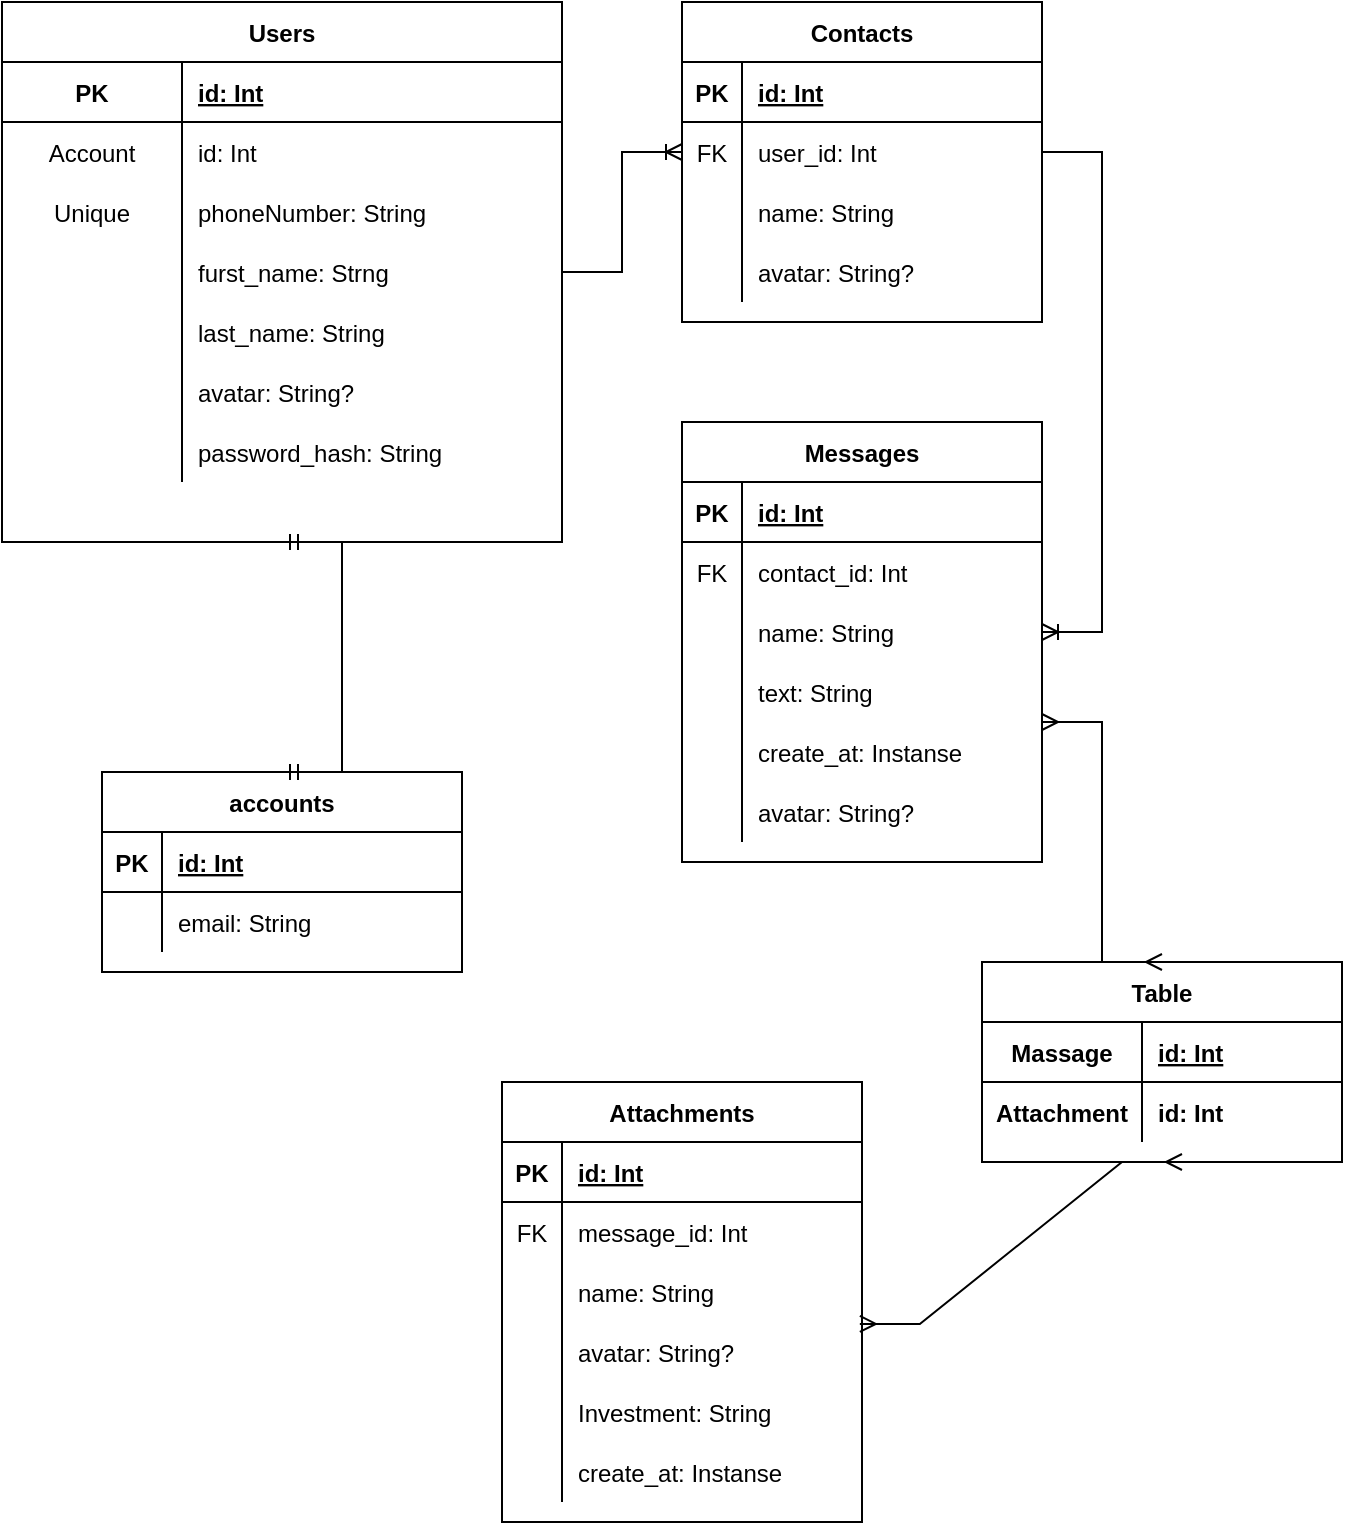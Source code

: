 <mxfile version="17.4.2" type="device"><diagram id="eAB644OWyrlvWOllyMPR" name="Страница 1"><mxGraphModel dx="1422" dy="857" grid="1" gridSize="10" guides="1" tooltips="1" connect="1" arrows="1" fold="1" page="1" pageScale="1" pageWidth="827" pageHeight="1169" math="0" shadow="0"><root><mxCell id="0"/><mxCell id="1" parent="0"/><mxCell id="RAbDIKv5C8gWfLcYeSrQ-1" value="Users" style="shape=table;startSize=30;container=1;collapsible=1;childLayout=tableLayout;fixedRows=1;rowLines=0;fontStyle=1;align=center;resizeLast=1;" vertex="1" parent="1"><mxGeometry x="40" y="100" width="280" height="270" as="geometry"/></mxCell><mxCell id="RAbDIKv5C8gWfLcYeSrQ-2" value="" style="shape=tableRow;horizontal=0;startSize=0;swimlaneHead=0;swimlaneBody=0;fillColor=none;collapsible=0;dropTarget=0;points=[[0,0.5],[1,0.5]];portConstraint=eastwest;top=0;left=0;right=0;bottom=1;" vertex="1" parent="RAbDIKv5C8gWfLcYeSrQ-1"><mxGeometry y="30" width="280" height="30" as="geometry"/></mxCell><mxCell id="RAbDIKv5C8gWfLcYeSrQ-3" value="PK" style="shape=partialRectangle;connectable=0;fillColor=none;top=0;left=0;bottom=0;right=0;fontStyle=1;overflow=hidden;" vertex="1" parent="RAbDIKv5C8gWfLcYeSrQ-2"><mxGeometry width="90" height="30" as="geometry"><mxRectangle width="90" height="30" as="alternateBounds"/></mxGeometry></mxCell><mxCell id="RAbDIKv5C8gWfLcYeSrQ-4" value="id: Int" style="shape=partialRectangle;connectable=0;fillColor=none;top=0;left=0;bottom=0;right=0;align=left;spacingLeft=6;fontStyle=5;overflow=hidden;" vertex="1" parent="RAbDIKv5C8gWfLcYeSrQ-2"><mxGeometry x="90" width="190" height="30" as="geometry"><mxRectangle width="190" height="30" as="alternateBounds"/></mxGeometry></mxCell><mxCell id="RAbDIKv5C8gWfLcYeSrQ-130" value="" style="shape=tableRow;horizontal=0;startSize=0;swimlaneHead=0;swimlaneBody=0;fillColor=none;collapsible=0;dropTarget=0;points=[[0,0.5],[1,0.5]];portConstraint=eastwest;top=0;left=0;right=0;bottom=0;" vertex="1" parent="RAbDIKv5C8gWfLcYeSrQ-1"><mxGeometry y="60" width="280" height="30" as="geometry"/></mxCell><mxCell id="RAbDIKv5C8gWfLcYeSrQ-131" value="Account" style="shape=partialRectangle;connectable=0;fillColor=none;top=0;left=0;bottom=0;right=0;editable=1;overflow=hidden;" vertex="1" parent="RAbDIKv5C8gWfLcYeSrQ-130"><mxGeometry width="90" height="30" as="geometry"><mxRectangle width="90" height="30" as="alternateBounds"/></mxGeometry></mxCell><mxCell id="RAbDIKv5C8gWfLcYeSrQ-132" value="id: Int" style="shape=partialRectangle;connectable=0;fillColor=none;top=0;left=0;bottom=0;right=0;align=left;spacingLeft=6;overflow=hidden;" vertex="1" parent="RAbDIKv5C8gWfLcYeSrQ-130"><mxGeometry x="90" width="190" height="30" as="geometry"><mxRectangle width="190" height="30" as="alternateBounds"/></mxGeometry></mxCell><mxCell id="RAbDIKv5C8gWfLcYeSrQ-15" value="" style="shape=tableRow;horizontal=0;startSize=0;swimlaneHead=0;swimlaneBody=0;fillColor=none;collapsible=0;dropTarget=0;points=[[0,0.5],[1,0.5]];portConstraint=eastwest;top=0;left=0;right=0;bottom=0;" vertex="1" parent="RAbDIKv5C8gWfLcYeSrQ-1"><mxGeometry y="90" width="280" height="30" as="geometry"/></mxCell><mxCell id="RAbDIKv5C8gWfLcYeSrQ-16" value="Unique" style="shape=partialRectangle;connectable=0;fillColor=none;top=0;left=0;bottom=0;right=0;fontStyle=0;overflow=hidden;" vertex="1" parent="RAbDIKv5C8gWfLcYeSrQ-15"><mxGeometry width="90" height="30" as="geometry"><mxRectangle width="90" height="30" as="alternateBounds"/></mxGeometry></mxCell><mxCell id="RAbDIKv5C8gWfLcYeSrQ-17" value="phoneNumber: String" style="shape=partialRectangle;connectable=0;fillColor=none;top=0;left=0;bottom=0;right=0;align=left;spacingLeft=6;fontStyle=0;overflow=hidden;" vertex="1" parent="RAbDIKv5C8gWfLcYeSrQ-15"><mxGeometry x="90" width="190" height="30" as="geometry"><mxRectangle width="190" height="30" as="alternateBounds"/></mxGeometry></mxCell><mxCell id="RAbDIKv5C8gWfLcYeSrQ-8" value="" style="shape=tableRow;horizontal=0;startSize=0;swimlaneHead=0;swimlaneBody=0;fillColor=none;collapsible=0;dropTarget=0;points=[[0,0.5],[1,0.5]];portConstraint=eastwest;top=0;left=0;right=0;bottom=0;" vertex="1" parent="RAbDIKv5C8gWfLcYeSrQ-1"><mxGeometry y="120" width="280" height="30" as="geometry"/></mxCell><mxCell id="RAbDIKv5C8gWfLcYeSrQ-9" value="" style="shape=partialRectangle;connectable=0;fillColor=none;top=0;left=0;bottom=0;right=0;editable=1;overflow=hidden;" vertex="1" parent="RAbDIKv5C8gWfLcYeSrQ-8"><mxGeometry width="90" height="30" as="geometry"><mxRectangle width="90" height="30" as="alternateBounds"/></mxGeometry></mxCell><mxCell id="RAbDIKv5C8gWfLcYeSrQ-10" value="furst_name: Strng" style="shape=partialRectangle;connectable=0;fillColor=none;top=0;left=0;bottom=0;right=0;align=left;spacingLeft=6;overflow=hidden;" vertex="1" parent="RAbDIKv5C8gWfLcYeSrQ-8"><mxGeometry x="90" width="190" height="30" as="geometry"><mxRectangle width="190" height="30" as="alternateBounds"/></mxGeometry></mxCell><mxCell id="RAbDIKv5C8gWfLcYeSrQ-11" value="" style="shape=tableRow;horizontal=0;startSize=0;swimlaneHead=0;swimlaneBody=0;fillColor=none;collapsible=0;dropTarget=0;points=[[0,0.5],[1,0.5]];portConstraint=eastwest;top=0;left=0;right=0;bottom=0;" vertex="1" parent="RAbDIKv5C8gWfLcYeSrQ-1"><mxGeometry y="150" width="280" height="30" as="geometry"/></mxCell><mxCell id="RAbDIKv5C8gWfLcYeSrQ-12" value="" style="shape=partialRectangle;connectable=0;fillColor=none;top=0;left=0;bottom=0;right=0;editable=1;overflow=hidden;" vertex="1" parent="RAbDIKv5C8gWfLcYeSrQ-11"><mxGeometry width="90" height="30" as="geometry"><mxRectangle width="90" height="30" as="alternateBounds"/></mxGeometry></mxCell><mxCell id="RAbDIKv5C8gWfLcYeSrQ-13" value="last_name: String" style="shape=partialRectangle;connectable=0;fillColor=none;top=0;left=0;bottom=0;right=0;align=left;spacingLeft=6;overflow=hidden;" vertex="1" parent="RAbDIKv5C8gWfLcYeSrQ-11"><mxGeometry x="90" width="190" height="30" as="geometry"><mxRectangle width="190" height="30" as="alternateBounds"/></mxGeometry></mxCell><mxCell id="RAbDIKv5C8gWfLcYeSrQ-19" value="" style="shape=tableRow;horizontal=0;startSize=0;swimlaneHead=0;swimlaneBody=0;fillColor=none;collapsible=0;dropTarget=0;points=[[0,0.5],[1,0.5]];portConstraint=eastwest;top=0;left=0;right=0;bottom=0;" vertex="1" parent="RAbDIKv5C8gWfLcYeSrQ-1"><mxGeometry y="180" width="280" height="30" as="geometry"/></mxCell><mxCell id="RAbDIKv5C8gWfLcYeSrQ-20" value="" style="shape=partialRectangle;connectable=0;fillColor=none;top=0;left=0;bottom=0;right=0;editable=1;overflow=hidden;" vertex="1" parent="RAbDIKv5C8gWfLcYeSrQ-19"><mxGeometry width="90" height="30" as="geometry"><mxRectangle width="90" height="30" as="alternateBounds"/></mxGeometry></mxCell><mxCell id="RAbDIKv5C8gWfLcYeSrQ-21" value="avatar: String?" style="shape=partialRectangle;connectable=0;fillColor=none;top=0;left=0;bottom=0;right=0;align=left;spacingLeft=6;overflow=hidden;" vertex="1" parent="RAbDIKv5C8gWfLcYeSrQ-19"><mxGeometry x="90" width="190" height="30" as="geometry"><mxRectangle width="190" height="30" as="alternateBounds"/></mxGeometry></mxCell><mxCell id="RAbDIKv5C8gWfLcYeSrQ-23" value="" style="shape=tableRow;horizontal=0;startSize=0;swimlaneHead=0;swimlaneBody=0;fillColor=none;collapsible=0;dropTarget=0;points=[[0,0.5],[1,0.5]];portConstraint=eastwest;top=0;left=0;right=0;bottom=0;" vertex="1" parent="RAbDIKv5C8gWfLcYeSrQ-1"><mxGeometry y="210" width="280" height="30" as="geometry"/></mxCell><mxCell id="RAbDIKv5C8gWfLcYeSrQ-24" value="" style="shape=partialRectangle;connectable=0;fillColor=none;top=0;left=0;bottom=0;right=0;editable=1;overflow=hidden;" vertex="1" parent="RAbDIKv5C8gWfLcYeSrQ-23"><mxGeometry width="90" height="30" as="geometry"><mxRectangle width="90" height="30" as="alternateBounds"/></mxGeometry></mxCell><mxCell id="RAbDIKv5C8gWfLcYeSrQ-25" value="password_hash: String" style="shape=partialRectangle;connectable=0;fillColor=none;top=0;left=0;bottom=0;right=0;align=left;spacingLeft=6;overflow=hidden;" vertex="1" parent="RAbDIKv5C8gWfLcYeSrQ-23"><mxGeometry x="90" width="190" height="30" as="geometry"><mxRectangle width="190" height="30" as="alternateBounds"/></mxGeometry></mxCell><mxCell id="RAbDIKv5C8gWfLcYeSrQ-26" value="Contacts" style="shape=table;startSize=30;container=1;collapsible=1;childLayout=tableLayout;fixedRows=1;rowLines=0;fontStyle=1;align=center;resizeLast=1;" vertex="1" parent="1"><mxGeometry x="380" y="100" width="180" height="160" as="geometry"/></mxCell><mxCell id="RAbDIKv5C8gWfLcYeSrQ-27" value="" style="shape=tableRow;horizontal=0;startSize=0;swimlaneHead=0;swimlaneBody=0;fillColor=none;collapsible=0;dropTarget=0;points=[[0,0.5],[1,0.5]];portConstraint=eastwest;top=0;left=0;right=0;bottom=1;" vertex="1" parent="RAbDIKv5C8gWfLcYeSrQ-26"><mxGeometry y="30" width="180" height="30" as="geometry"/></mxCell><mxCell id="RAbDIKv5C8gWfLcYeSrQ-28" value="PK" style="shape=partialRectangle;connectable=0;fillColor=none;top=0;left=0;bottom=0;right=0;fontStyle=1;overflow=hidden;" vertex="1" parent="RAbDIKv5C8gWfLcYeSrQ-27"><mxGeometry width="30" height="30" as="geometry"><mxRectangle width="30" height="30" as="alternateBounds"/></mxGeometry></mxCell><mxCell id="RAbDIKv5C8gWfLcYeSrQ-29" value="id: Int" style="shape=partialRectangle;connectable=0;fillColor=none;top=0;left=0;bottom=0;right=0;align=left;spacingLeft=6;fontStyle=5;overflow=hidden;" vertex="1" parent="RAbDIKv5C8gWfLcYeSrQ-27"><mxGeometry x="30" width="150" height="30" as="geometry"><mxRectangle width="150" height="30" as="alternateBounds"/></mxGeometry></mxCell><mxCell id="RAbDIKv5C8gWfLcYeSrQ-82" value="" style="shape=tableRow;horizontal=0;startSize=0;swimlaneHead=0;swimlaneBody=0;fillColor=none;collapsible=0;dropTarget=0;points=[[0,0.5],[1,0.5]];portConstraint=eastwest;top=0;left=0;right=0;bottom=0;" vertex="1" parent="RAbDIKv5C8gWfLcYeSrQ-26"><mxGeometry y="60" width="180" height="30" as="geometry"/></mxCell><mxCell id="RAbDIKv5C8gWfLcYeSrQ-83" value="FK" style="shape=partialRectangle;connectable=0;fillColor=none;top=0;left=0;bottom=0;right=0;fontStyle=0;overflow=hidden;" vertex="1" parent="RAbDIKv5C8gWfLcYeSrQ-82"><mxGeometry width="30" height="30" as="geometry"><mxRectangle width="30" height="30" as="alternateBounds"/></mxGeometry></mxCell><mxCell id="RAbDIKv5C8gWfLcYeSrQ-84" value="user_id: Int" style="shape=partialRectangle;connectable=0;fillColor=none;top=0;left=0;bottom=0;right=0;align=left;spacingLeft=6;fontStyle=0;overflow=hidden;" vertex="1" parent="RAbDIKv5C8gWfLcYeSrQ-82"><mxGeometry x="30" width="150" height="30" as="geometry"><mxRectangle width="150" height="30" as="alternateBounds"/></mxGeometry></mxCell><mxCell id="RAbDIKv5C8gWfLcYeSrQ-30" value="" style="shape=tableRow;horizontal=0;startSize=0;swimlaneHead=0;swimlaneBody=0;fillColor=none;collapsible=0;dropTarget=0;points=[[0,0.5],[1,0.5]];portConstraint=eastwest;top=0;left=0;right=0;bottom=0;" vertex="1" parent="RAbDIKv5C8gWfLcYeSrQ-26"><mxGeometry y="90" width="180" height="30" as="geometry"/></mxCell><mxCell id="RAbDIKv5C8gWfLcYeSrQ-31" value="" style="shape=partialRectangle;connectable=0;fillColor=none;top=0;left=0;bottom=0;right=0;editable=1;overflow=hidden;" vertex="1" parent="RAbDIKv5C8gWfLcYeSrQ-30"><mxGeometry width="30" height="30" as="geometry"><mxRectangle width="30" height="30" as="alternateBounds"/></mxGeometry></mxCell><mxCell id="RAbDIKv5C8gWfLcYeSrQ-32" value="name: String" style="shape=partialRectangle;connectable=0;fillColor=none;top=0;left=0;bottom=0;right=0;align=left;spacingLeft=6;overflow=hidden;" vertex="1" parent="RAbDIKv5C8gWfLcYeSrQ-30"><mxGeometry x="30" width="150" height="30" as="geometry"><mxRectangle width="150" height="30" as="alternateBounds"/></mxGeometry></mxCell><mxCell id="RAbDIKv5C8gWfLcYeSrQ-33" value="" style="shape=tableRow;horizontal=0;startSize=0;swimlaneHead=0;swimlaneBody=0;fillColor=none;collapsible=0;dropTarget=0;points=[[0,0.5],[1,0.5]];portConstraint=eastwest;top=0;left=0;right=0;bottom=0;" vertex="1" parent="RAbDIKv5C8gWfLcYeSrQ-26"><mxGeometry y="120" width="180" height="30" as="geometry"/></mxCell><mxCell id="RAbDIKv5C8gWfLcYeSrQ-34" value="" style="shape=partialRectangle;connectable=0;fillColor=none;top=0;left=0;bottom=0;right=0;editable=1;overflow=hidden;" vertex="1" parent="RAbDIKv5C8gWfLcYeSrQ-33"><mxGeometry width="30" height="30" as="geometry"><mxRectangle width="30" height="30" as="alternateBounds"/></mxGeometry></mxCell><mxCell id="RAbDIKv5C8gWfLcYeSrQ-35" value="avatar: String?" style="shape=partialRectangle;connectable=0;fillColor=none;top=0;left=0;bottom=0;right=0;align=left;spacingLeft=6;overflow=hidden;" vertex="1" parent="RAbDIKv5C8gWfLcYeSrQ-33"><mxGeometry x="30" width="150" height="30" as="geometry"><mxRectangle width="150" height="30" as="alternateBounds"/></mxGeometry></mxCell><mxCell id="RAbDIKv5C8gWfLcYeSrQ-39" value="Messages" style="shape=table;startSize=30;container=1;collapsible=1;childLayout=tableLayout;fixedRows=1;rowLines=0;fontStyle=1;align=center;resizeLast=1;" vertex="1" parent="1"><mxGeometry x="380" y="310" width="180" height="220" as="geometry"/></mxCell><mxCell id="RAbDIKv5C8gWfLcYeSrQ-40" value="" style="shape=tableRow;horizontal=0;startSize=0;swimlaneHead=0;swimlaneBody=0;fillColor=none;collapsible=0;dropTarget=0;points=[[0,0.5],[1,0.5]];portConstraint=eastwest;top=0;left=0;right=0;bottom=1;" vertex="1" parent="RAbDIKv5C8gWfLcYeSrQ-39"><mxGeometry y="30" width="180" height="30" as="geometry"/></mxCell><mxCell id="RAbDIKv5C8gWfLcYeSrQ-41" value="PK" style="shape=partialRectangle;connectable=0;fillColor=none;top=0;left=0;bottom=0;right=0;fontStyle=1;overflow=hidden;" vertex="1" parent="RAbDIKv5C8gWfLcYeSrQ-40"><mxGeometry width="30" height="30" as="geometry"><mxRectangle width="30" height="30" as="alternateBounds"/></mxGeometry></mxCell><mxCell id="RAbDIKv5C8gWfLcYeSrQ-42" value="id: Int" style="shape=partialRectangle;connectable=0;fillColor=none;top=0;left=0;bottom=0;right=0;align=left;spacingLeft=6;fontStyle=5;overflow=hidden;" vertex="1" parent="RAbDIKv5C8gWfLcYeSrQ-40"><mxGeometry x="30" width="150" height="30" as="geometry"><mxRectangle width="150" height="30" as="alternateBounds"/></mxGeometry></mxCell><mxCell id="RAbDIKv5C8gWfLcYeSrQ-89" value="" style="shape=tableRow;horizontal=0;startSize=0;swimlaneHead=0;swimlaneBody=0;fillColor=none;collapsible=0;dropTarget=0;points=[[0,0.5],[1,0.5]];portConstraint=eastwest;top=0;left=0;right=0;bottom=0;" vertex="1" parent="RAbDIKv5C8gWfLcYeSrQ-39"><mxGeometry y="60" width="180" height="30" as="geometry"/></mxCell><mxCell id="RAbDIKv5C8gWfLcYeSrQ-90" value="FK" style="shape=partialRectangle;connectable=0;fillColor=none;top=0;left=0;bottom=0;right=0;fontStyle=0;overflow=hidden;" vertex="1" parent="RAbDIKv5C8gWfLcYeSrQ-89"><mxGeometry width="30" height="30" as="geometry"><mxRectangle width="30" height="30" as="alternateBounds"/></mxGeometry></mxCell><mxCell id="RAbDIKv5C8gWfLcYeSrQ-91" value="contact_id: Int" style="shape=partialRectangle;connectable=0;fillColor=none;top=0;left=0;bottom=0;right=0;align=left;spacingLeft=6;fontStyle=0;overflow=hidden;" vertex="1" parent="RAbDIKv5C8gWfLcYeSrQ-89"><mxGeometry x="30" width="150" height="30" as="geometry"><mxRectangle width="150" height="30" as="alternateBounds"/></mxGeometry></mxCell><mxCell id="RAbDIKv5C8gWfLcYeSrQ-43" value="" style="shape=tableRow;horizontal=0;startSize=0;swimlaneHead=0;swimlaneBody=0;fillColor=none;collapsible=0;dropTarget=0;points=[[0,0.5],[1,0.5]];portConstraint=eastwest;top=0;left=0;right=0;bottom=0;" vertex="1" parent="RAbDIKv5C8gWfLcYeSrQ-39"><mxGeometry y="90" width="180" height="30" as="geometry"/></mxCell><mxCell id="RAbDIKv5C8gWfLcYeSrQ-44" value="" style="shape=partialRectangle;connectable=0;fillColor=none;top=0;left=0;bottom=0;right=0;editable=1;overflow=hidden;" vertex="1" parent="RAbDIKv5C8gWfLcYeSrQ-43"><mxGeometry width="30" height="30" as="geometry"><mxRectangle width="30" height="30" as="alternateBounds"/></mxGeometry></mxCell><mxCell id="RAbDIKv5C8gWfLcYeSrQ-45" value="name: String" style="shape=partialRectangle;connectable=0;fillColor=none;top=0;left=0;bottom=0;right=0;align=left;spacingLeft=6;overflow=hidden;" vertex="1" parent="RAbDIKv5C8gWfLcYeSrQ-43"><mxGeometry x="30" width="150" height="30" as="geometry"><mxRectangle width="150" height="30" as="alternateBounds"/></mxGeometry></mxCell><mxCell id="RAbDIKv5C8gWfLcYeSrQ-46" value="" style="shape=tableRow;horizontal=0;startSize=0;swimlaneHead=0;swimlaneBody=0;fillColor=none;collapsible=0;dropTarget=0;points=[[0,0.5],[1,0.5]];portConstraint=eastwest;top=0;left=0;right=0;bottom=0;" vertex="1" parent="RAbDIKv5C8gWfLcYeSrQ-39"><mxGeometry y="120" width="180" height="30" as="geometry"/></mxCell><mxCell id="RAbDIKv5C8gWfLcYeSrQ-47" value="" style="shape=partialRectangle;connectable=0;fillColor=none;top=0;left=0;bottom=0;right=0;editable=1;overflow=hidden;" vertex="1" parent="RAbDIKv5C8gWfLcYeSrQ-46"><mxGeometry width="30" height="30" as="geometry"><mxRectangle width="30" height="30" as="alternateBounds"/></mxGeometry></mxCell><mxCell id="RAbDIKv5C8gWfLcYeSrQ-48" value="text: String" style="shape=partialRectangle;connectable=0;fillColor=none;top=0;left=0;bottom=0;right=0;align=left;spacingLeft=6;overflow=hidden;" vertex="1" parent="RAbDIKv5C8gWfLcYeSrQ-46"><mxGeometry x="30" width="150" height="30" as="geometry"><mxRectangle width="150" height="30" as="alternateBounds"/></mxGeometry></mxCell><mxCell id="RAbDIKv5C8gWfLcYeSrQ-96" value="" style="shape=tableRow;horizontal=0;startSize=0;swimlaneHead=0;swimlaneBody=0;fillColor=none;collapsible=0;dropTarget=0;points=[[0,0.5],[1,0.5]];portConstraint=eastwest;top=0;left=0;right=0;bottom=0;" vertex="1" parent="RAbDIKv5C8gWfLcYeSrQ-39"><mxGeometry y="150" width="180" height="30" as="geometry"/></mxCell><mxCell id="RAbDIKv5C8gWfLcYeSrQ-97" value="" style="shape=partialRectangle;connectable=0;fillColor=none;top=0;left=0;bottom=0;right=0;editable=1;overflow=hidden;" vertex="1" parent="RAbDIKv5C8gWfLcYeSrQ-96"><mxGeometry width="30" height="30" as="geometry"><mxRectangle width="30" height="30" as="alternateBounds"/></mxGeometry></mxCell><mxCell id="RAbDIKv5C8gWfLcYeSrQ-98" value="create_at: Instanse" style="shape=partialRectangle;connectable=0;fillColor=none;top=0;left=0;bottom=0;right=0;align=left;spacingLeft=6;overflow=hidden;" vertex="1" parent="RAbDIKv5C8gWfLcYeSrQ-96"><mxGeometry x="30" width="150" height="30" as="geometry"><mxRectangle width="150" height="30" as="alternateBounds"/></mxGeometry></mxCell><mxCell id="RAbDIKv5C8gWfLcYeSrQ-70" value="" style="shape=tableRow;horizontal=0;startSize=0;swimlaneHead=0;swimlaneBody=0;fillColor=none;collapsible=0;dropTarget=0;points=[[0,0.5],[1,0.5]];portConstraint=eastwest;top=0;left=0;right=0;bottom=0;" vertex="1" parent="RAbDIKv5C8gWfLcYeSrQ-39"><mxGeometry y="180" width="180" height="30" as="geometry"/></mxCell><mxCell id="RAbDIKv5C8gWfLcYeSrQ-71" value="" style="shape=partialRectangle;connectable=0;fillColor=none;top=0;left=0;bottom=0;right=0;editable=1;overflow=hidden;" vertex="1" parent="RAbDIKv5C8gWfLcYeSrQ-70"><mxGeometry width="30" height="30" as="geometry"><mxRectangle width="30" height="30" as="alternateBounds"/></mxGeometry></mxCell><mxCell id="RAbDIKv5C8gWfLcYeSrQ-72" value="avatar: String?" style="shape=partialRectangle;connectable=0;fillColor=none;top=0;left=0;bottom=0;right=0;align=left;spacingLeft=6;overflow=hidden;" vertex="1" parent="RAbDIKv5C8gWfLcYeSrQ-70"><mxGeometry x="30" width="150" height="30" as="geometry"><mxRectangle width="150" height="30" as="alternateBounds"/></mxGeometry></mxCell><mxCell id="RAbDIKv5C8gWfLcYeSrQ-52" value="Attachments" style="shape=table;startSize=30;container=1;collapsible=1;childLayout=tableLayout;fixedRows=1;rowLines=0;fontStyle=1;align=center;resizeLast=1;" vertex="1" parent="1"><mxGeometry x="290" y="640" width="180" height="220" as="geometry"/></mxCell><mxCell id="RAbDIKv5C8gWfLcYeSrQ-53" value="" style="shape=tableRow;horizontal=0;startSize=0;swimlaneHead=0;swimlaneBody=0;fillColor=none;collapsible=0;dropTarget=0;points=[[0,0.5],[1,0.5]];portConstraint=eastwest;top=0;left=0;right=0;bottom=1;" vertex="1" parent="RAbDIKv5C8gWfLcYeSrQ-52"><mxGeometry y="30" width="180" height="30" as="geometry"/></mxCell><mxCell id="RAbDIKv5C8gWfLcYeSrQ-54" value="PK" style="shape=partialRectangle;connectable=0;fillColor=none;top=0;left=0;bottom=0;right=0;fontStyle=1;overflow=hidden;" vertex="1" parent="RAbDIKv5C8gWfLcYeSrQ-53"><mxGeometry width="30" height="30" as="geometry"><mxRectangle width="30" height="30" as="alternateBounds"/></mxGeometry></mxCell><mxCell id="RAbDIKv5C8gWfLcYeSrQ-55" value="id: Int" style="shape=partialRectangle;connectable=0;fillColor=none;top=0;left=0;bottom=0;right=0;align=left;spacingLeft=6;fontStyle=5;overflow=hidden;" vertex="1" parent="RAbDIKv5C8gWfLcYeSrQ-53"><mxGeometry x="30" width="150" height="30" as="geometry"><mxRectangle width="150" height="30" as="alternateBounds"/></mxGeometry></mxCell><mxCell id="RAbDIKv5C8gWfLcYeSrQ-78" value="" style="shape=tableRow;horizontal=0;startSize=0;swimlaneHead=0;swimlaneBody=0;fillColor=none;collapsible=0;dropTarget=0;points=[[0,0.5],[1,0.5]];portConstraint=eastwest;top=0;left=0;right=0;bottom=0;" vertex="1" parent="RAbDIKv5C8gWfLcYeSrQ-52"><mxGeometry y="60" width="180" height="30" as="geometry"/></mxCell><mxCell id="RAbDIKv5C8gWfLcYeSrQ-79" value="FK" style="shape=partialRectangle;connectable=0;fillColor=none;top=0;left=0;bottom=0;right=0;fontStyle=0;overflow=hidden;" vertex="1" parent="RAbDIKv5C8gWfLcYeSrQ-78"><mxGeometry width="30" height="30" as="geometry"><mxRectangle width="30" height="30" as="alternateBounds"/></mxGeometry></mxCell><mxCell id="RAbDIKv5C8gWfLcYeSrQ-80" value="message_id: Int" style="shape=partialRectangle;connectable=0;fillColor=none;top=0;left=0;bottom=0;right=0;align=left;spacingLeft=6;fontStyle=0;overflow=hidden;" vertex="1" parent="RAbDIKv5C8gWfLcYeSrQ-78"><mxGeometry x="30" width="150" height="30" as="geometry"><mxRectangle width="150" height="30" as="alternateBounds"/></mxGeometry></mxCell><mxCell id="RAbDIKv5C8gWfLcYeSrQ-56" value="" style="shape=tableRow;horizontal=0;startSize=0;swimlaneHead=0;swimlaneBody=0;fillColor=none;collapsible=0;dropTarget=0;points=[[0,0.5],[1,0.5]];portConstraint=eastwest;top=0;left=0;right=0;bottom=0;" vertex="1" parent="RAbDIKv5C8gWfLcYeSrQ-52"><mxGeometry y="90" width="180" height="30" as="geometry"/></mxCell><mxCell id="RAbDIKv5C8gWfLcYeSrQ-57" value="" style="shape=partialRectangle;connectable=0;fillColor=none;top=0;left=0;bottom=0;right=0;editable=1;overflow=hidden;" vertex="1" parent="RAbDIKv5C8gWfLcYeSrQ-56"><mxGeometry width="30" height="30" as="geometry"><mxRectangle width="30" height="30" as="alternateBounds"/></mxGeometry></mxCell><mxCell id="RAbDIKv5C8gWfLcYeSrQ-58" value="name: String" style="shape=partialRectangle;connectable=0;fillColor=none;top=0;left=0;bottom=0;right=0;align=left;spacingLeft=6;overflow=hidden;" vertex="1" parent="RAbDIKv5C8gWfLcYeSrQ-56"><mxGeometry x="30" width="150" height="30" as="geometry"><mxRectangle width="150" height="30" as="alternateBounds"/></mxGeometry></mxCell><mxCell id="RAbDIKv5C8gWfLcYeSrQ-59" value="" style="shape=tableRow;horizontal=0;startSize=0;swimlaneHead=0;swimlaneBody=0;fillColor=none;collapsible=0;dropTarget=0;points=[[0,0.5],[1,0.5]];portConstraint=eastwest;top=0;left=0;right=0;bottom=0;" vertex="1" parent="RAbDIKv5C8gWfLcYeSrQ-52"><mxGeometry y="120" width="180" height="30" as="geometry"/></mxCell><mxCell id="RAbDIKv5C8gWfLcYeSrQ-60" value="" style="shape=partialRectangle;connectable=0;fillColor=none;top=0;left=0;bottom=0;right=0;editable=1;overflow=hidden;" vertex="1" parent="RAbDIKv5C8gWfLcYeSrQ-59"><mxGeometry width="30" height="30" as="geometry"><mxRectangle width="30" height="30" as="alternateBounds"/></mxGeometry></mxCell><mxCell id="RAbDIKv5C8gWfLcYeSrQ-61" value="avatar: String?" style="shape=partialRectangle;connectable=0;fillColor=none;top=0;left=0;bottom=0;right=0;align=left;spacingLeft=6;overflow=hidden;" vertex="1" parent="RAbDIKv5C8gWfLcYeSrQ-59"><mxGeometry x="30" width="150" height="30" as="geometry"><mxRectangle width="150" height="30" as="alternateBounds"/></mxGeometry></mxCell><mxCell id="RAbDIKv5C8gWfLcYeSrQ-74" value="" style="shape=tableRow;horizontal=0;startSize=0;swimlaneHead=0;swimlaneBody=0;fillColor=none;collapsible=0;dropTarget=0;points=[[0,0.5],[1,0.5]];portConstraint=eastwest;top=0;left=0;right=0;bottom=0;" vertex="1" parent="RAbDIKv5C8gWfLcYeSrQ-52"><mxGeometry y="150" width="180" height="30" as="geometry"/></mxCell><mxCell id="RAbDIKv5C8gWfLcYeSrQ-75" value="" style="shape=partialRectangle;connectable=0;fillColor=none;top=0;left=0;bottom=0;right=0;editable=1;overflow=hidden;" vertex="1" parent="RAbDIKv5C8gWfLcYeSrQ-74"><mxGeometry width="30" height="30" as="geometry"><mxRectangle width="30" height="30" as="alternateBounds"/></mxGeometry></mxCell><mxCell id="RAbDIKv5C8gWfLcYeSrQ-76" value="Investment: String" style="shape=partialRectangle;connectable=0;fillColor=none;top=0;left=0;bottom=0;right=0;align=left;spacingLeft=6;overflow=hidden;" vertex="1" parent="RAbDIKv5C8gWfLcYeSrQ-74"><mxGeometry x="30" width="150" height="30" as="geometry"><mxRectangle width="150" height="30" as="alternateBounds"/></mxGeometry></mxCell><mxCell id="RAbDIKv5C8gWfLcYeSrQ-62" value="" style="shape=tableRow;horizontal=0;startSize=0;swimlaneHead=0;swimlaneBody=0;fillColor=none;collapsible=0;dropTarget=0;points=[[0,0.5],[1,0.5]];portConstraint=eastwest;top=0;left=0;right=0;bottom=0;" vertex="1" parent="RAbDIKv5C8gWfLcYeSrQ-52"><mxGeometry y="180" width="180" height="30" as="geometry"/></mxCell><mxCell id="RAbDIKv5C8gWfLcYeSrQ-63" value="" style="shape=partialRectangle;connectable=0;fillColor=none;top=0;left=0;bottom=0;right=0;editable=1;overflow=hidden;" vertex="1" parent="RAbDIKv5C8gWfLcYeSrQ-62"><mxGeometry width="30" height="30" as="geometry"><mxRectangle width="30" height="30" as="alternateBounds"/></mxGeometry></mxCell><mxCell id="RAbDIKv5C8gWfLcYeSrQ-64" value="create_at: Instanse" style="shape=partialRectangle;connectable=0;fillColor=none;top=0;left=0;bottom=0;right=0;align=left;spacingLeft=6;overflow=hidden;" vertex="1" parent="RAbDIKv5C8gWfLcYeSrQ-62"><mxGeometry x="30" width="150" height="30" as="geometry"><mxRectangle width="150" height="30" as="alternateBounds"/></mxGeometry></mxCell><mxCell id="RAbDIKv5C8gWfLcYeSrQ-92" value="" style="edgeStyle=entityRelationEdgeStyle;fontSize=12;html=1;endArrow=ERoneToMany;rounded=0;exitX=1;exitY=0.5;exitDx=0;exitDy=0;entryX=1;entryY=0.5;entryDx=0;entryDy=0;" edge="1" parent="1" source="RAbDIKv5C8gWfLcYeSrQ-82" target="RAbDIKv5C8gWfLcYeSrQ-43"><mxGeometry width="100" height="100" relative="1" as="geometry"><mxPoint x="520" y="490" as="sourcePoint"/><mxPoint x="620" y="390" as="targetPoint"/></mxGeometry></mxCell><mxCell id="RAbDIKv5C8gWfLcYeSrQ-93" value="" style="edgeStyle=entityRelationEdgeStyle;fontSize=12;html=1;endArrow=ERoneToMany;rounded=0;exitX=1;exitY=0.5;exitDx=0;exitDy=0;" edge="1" parent="1" source="RAbDIKv5C8gWfLcYeSrQ-8" target="RAbDIKv5C8gWfLcYeSrQ-82"><mxGeometry width="100" height="100" relative="1" as="geometry"><mxPoint x="520" y="490" as="sourcePoint"/><mxPoint x="620" y="390" as="targetPoint"/></mxGeometry></mxCell><mxCell id="RAbDIKv5C8gWfLcYeSrQ-99" value="accounts" style="shape=table;startSize=30;container=1;collapsible=1;childLayout=tableLayout;fixedRows=1;rowLines=0;fontStyle=1;align=center;resizeLast=1;" vertex="1" parent="1"><mxGeometry x="90" y="485" width="180" height="100" as="geometry"/></mxCell><mxCell id="RAbDIKv5C8gWfLcYeSrQ-100" value="" style="shape=tableRow;horizontal=0;startSize=0;swimlaneHead=0;swimlaneBody=0;fillColor=none;collapsible=0;dropTarget=0;points=[[0,0.5],[1,0.5]];portConstraint=eastwest;top=0;left=0;right=0;bottom=1;" vertex="1" parent="RAbDIKv5C8gWfLcYeSrQ-99"><mxGeometry y="30" width="180" height="30" as="geometry"/></mxCell><mxCell id="RAbDIKv5C8gWfLcYeSrQ-101" value="PK" style="shape=partialRectangle;connectable=0;fillColor=none;top=0;left=0;bottom=0;right=0;fontStyle=1;overflow=hidden;" vertex="1" parent="RAbDIKv5C8gWfLcYeSrQ-100"><mxGeometry width="30" height="30" as="geometry"><mxRectangle width="30" height="30" as="alternateBounds"/></mxGeometry></mxCell><mxCell id="RAbDIKv5C8gWfLcYeSrQ-102" value="id: Int" style="shape=partialRectangle;connectable=0;fillColor=none;top=0;left=0;bottom=0;right=0;align=left;spacingLeft=6;fontStyle=5;overflow=hidden;" vertex="1" parent="RAbDIKv5C8gWfLcYeSrQ-100"><mxGeometry x="30" width="150" height="30" as="geometry"><mxRectangle width="150" height="30" as="alternateBounds"/></mxGeometry></mxCell><mxCell id="RAbDIKv5C8gWfLcYeSrQ-103" value="" style="shape=tableRow;horizontal=0;startSize=0;swimlaneHead=0;swimlaneBody=0;fillColor=none;collapsible=0;dropTarget=0;points=[[0,0.5],[1,0.5]];portConstraint=eastwest;top=0;left=0;right=0;bottom=0;" vertex="1" parent="RAbDIKv5C8gWfLcYeSrQ-99"><mxGeometry y="60" width="180" height="30" as="geometry"/></mxCell><mxCell id="RAbDIKv5C8gWfLcYeSrQ-104" value="" style="shape=partialRectangle;connectable=0;fillColor=none;top=0;left=0;bottom=0;right=0;editable=1;overflow=hidden;" vertex="1" parent="RAbDIKv5C8gWfLcYeSrQ-103"><mxGeometry width="30" height="30" as="geometry"><mxRectangle width="30" height="30" as="alternateBounds"/></mxGeometry></mxCell><mxCell id="RAbDIKv5C8gWfLcYeSrQ-105" value="email: String" style="shape=partialRectangle;connectable=0;fillColor=none;top=0;left=0;bottom=0;right=0;align=left;spacingLeft=6;overflow=hidden;" vertex="1" parent="RAbDIKv5C8gWfLcYeSrQ-103"><mxGeometry x="30" width="150" height="30" as="geometry"><mxRectangle width="150" height="30" as="alternateBounds"/></mxGeometry></mxCell><mxCell id="RAbDIKv5C8gWfLcYeSrQ-112" value="" style="edgeStyle=entityRelationEdgeStyle;fontSize=12;html=1;endArrow=ERmandOne;startArrow=ERmandOne;rounded=0;entryX=0.5;entryY=1;entryDx=0;entryDy=0;exitX=0.5;exitY=0;exitDx=0;exitDy=0;" edge="1" parent="1" source="RAbDIKv5C8gWfLcYeSrQ-99" target="RAbDIKv5C8gWfLcYeSrQ-1"><mxGeometry width="100" height="100" relative="1" as="geometry"><mxPoint x="130" y="430" as="sourcePoint"/><mxPoint x="200" y="420" as="targetPoint"/></mxGeometry></mxCell><mxCell id="RAbDIKv5C8gWfLcYeSrQ-113" value="Table" style="shape=table;startSize=30;container=1;collapsible=1;childLayout=tableLayout;fixedRows=1;rowLines=0;fontStyle=1;align=center;resizeLast=1;" vertex="1" parent="1"><mxGeometry x="530" y="580" width="180" height="100" as="geometry"/></mxCell><mxCell id="RAbDIKv5C8gWfLcYeSrQ-114" value="" style="shape=tableRow;horizontal=0;startSize=0;swimlaneHead=0;swimlaneBody=0;fillColor=none;collapsible=0;dropTarget=0;points=[[0,0.5],[1,0.5]];portConstraint=eastwest;top=0;left=0;right=0;bottom=1;" vertex="1" parent="RAbDIKv5C8gWfLcYeSrQ-113"><mxGeometry y="30" width="180" height="30" as="geometry"/></mxCell><mxCell id="RAbDIKv5C8gWfLcYeSrQ-115" value="Massage" style="shape=partialRectangle;connectable=0;fillColor=none;top=0;left=0;bottom=0;right=0;fontStyle=1;overflow=hidden;" vertex="1" parent="RAbDIKv5C8gWfLcYeSrQ-114"><mxGeometry width="80" height="30" as="geometry"><mxRectangle width="80" height="30" as="alternateBounds"/></mxGeometry></mxCell><mxCell id="RAbDIKv5C8gWfLcYeSrQ-116" value="id: Int" style="shape=partialRectangle;connectable=0;fillColor=none;top=0;left=0;bottom=0;right=0;align=left;spacingLeft=6;fontStyle=5;overflow=hidden;" vertex="1" parent="RAbDIKv5C8gWfLcYeSrQ-114"><mxGeometry x="80" width="100" height="30" as="geometry"><mxRectangle width="100" height="30" as="alternateBounds"/></mxGeometry></mxCell><mxCell id="RAbDIKv5C8gWfLcYeSrQ-117" value="" style="shape=tableRow;horizontal=0;startSize=0;swimlaneHead=0;swimlaneBody=0;fillColor=none;collapsible=0;dropTarget=0;points=[[0,0.5],[1,0.5]];portConstraint=eastwest;top=0;left=0;right=0;bottom=0;" vertex="1" parent="RAbDIKv5C8gWfLcYeSrQ-113"><mxGeometry y="60" width="180" height="30" as="geometry"/></mxCell><mxCell id="RAbDIKv5C8gWfLcYeSrQ-118" value="Attachment" style="shape=partialRectangle;connectable=0;fillColor=none;top=0;left=0;bottom=0;right=0;editable=1;overflow=hidden;fontStyle=1" vertex="1" parent="RAbDIKv5C8gWfLcYeSrQ-117"><mxGeometry width="80" height="30" as="geometry"><mxRectangle width="80" height="30" as="alternateBounds"/></mxGeometry></mxCell><mxCell id="RAbDIKv5C8gWfLcYeSrQ-119" value="id: Int" style="shape=partialRectangle;connectable=0;fillColor=none;top=0;left=0;bottom=0;right=0;align=left;spacingLeft=6;overflow=hidden;fontStyle=1" vertex="1" parent="RAbDIKv5C8gWfLcYeSrQ-117"><mxGeometry x="80" width="100" height="30" as="geometry"><mxRectangle width="100" height="30" as="alternateBounds"/></mxGeometry></mxCell><mxCell id="RAbDIKv5C8gWfLcYeSrQ-126" value="" style="edgeStyle=entityRelationEdgeStyle;fontSize=12;html=1;endArrow=ERmany;startArrow=ERmany;rounded=0;exitX=0.994;exitY=0.033;exitDx=0;exitDy=0;exitPerimeter=0;" edge="1" parent="1" source="RAbDIKv5C8gWfLcYeSrQ-59"><mxGeometry width="100" height="100" relative="1" as="geometry"><mxPoint x="580" y="820" as="sourcePoint"/><mxPoint x="630" y="680" as="targetPoint"/></mxGeometry></mxCell><mxCell id="RAbDIKv5C8gWfLcYeSrQ-127" value="" style="edgeStyle=entityRelationEdgeStyle;fontSize=12;html=1;endArrow=ERmany;startArrow=ERmany;rounded=0;entryX=0.5;entryY=0;entryDx=0;entryDy=0;" edge="1" parent="1" target="RAbDIKv5C8gWfLcYeSrQ-113"><mxGeometry width="100" height="100" relative="1" as="geometry"><mxPoint x="560" y="460" as="sourcePoint"/><mxPoint x="660" y="360" as="targetPoint"/></mxGeometry></mxCell></root></mxGraphModel></diagram></mxfile>